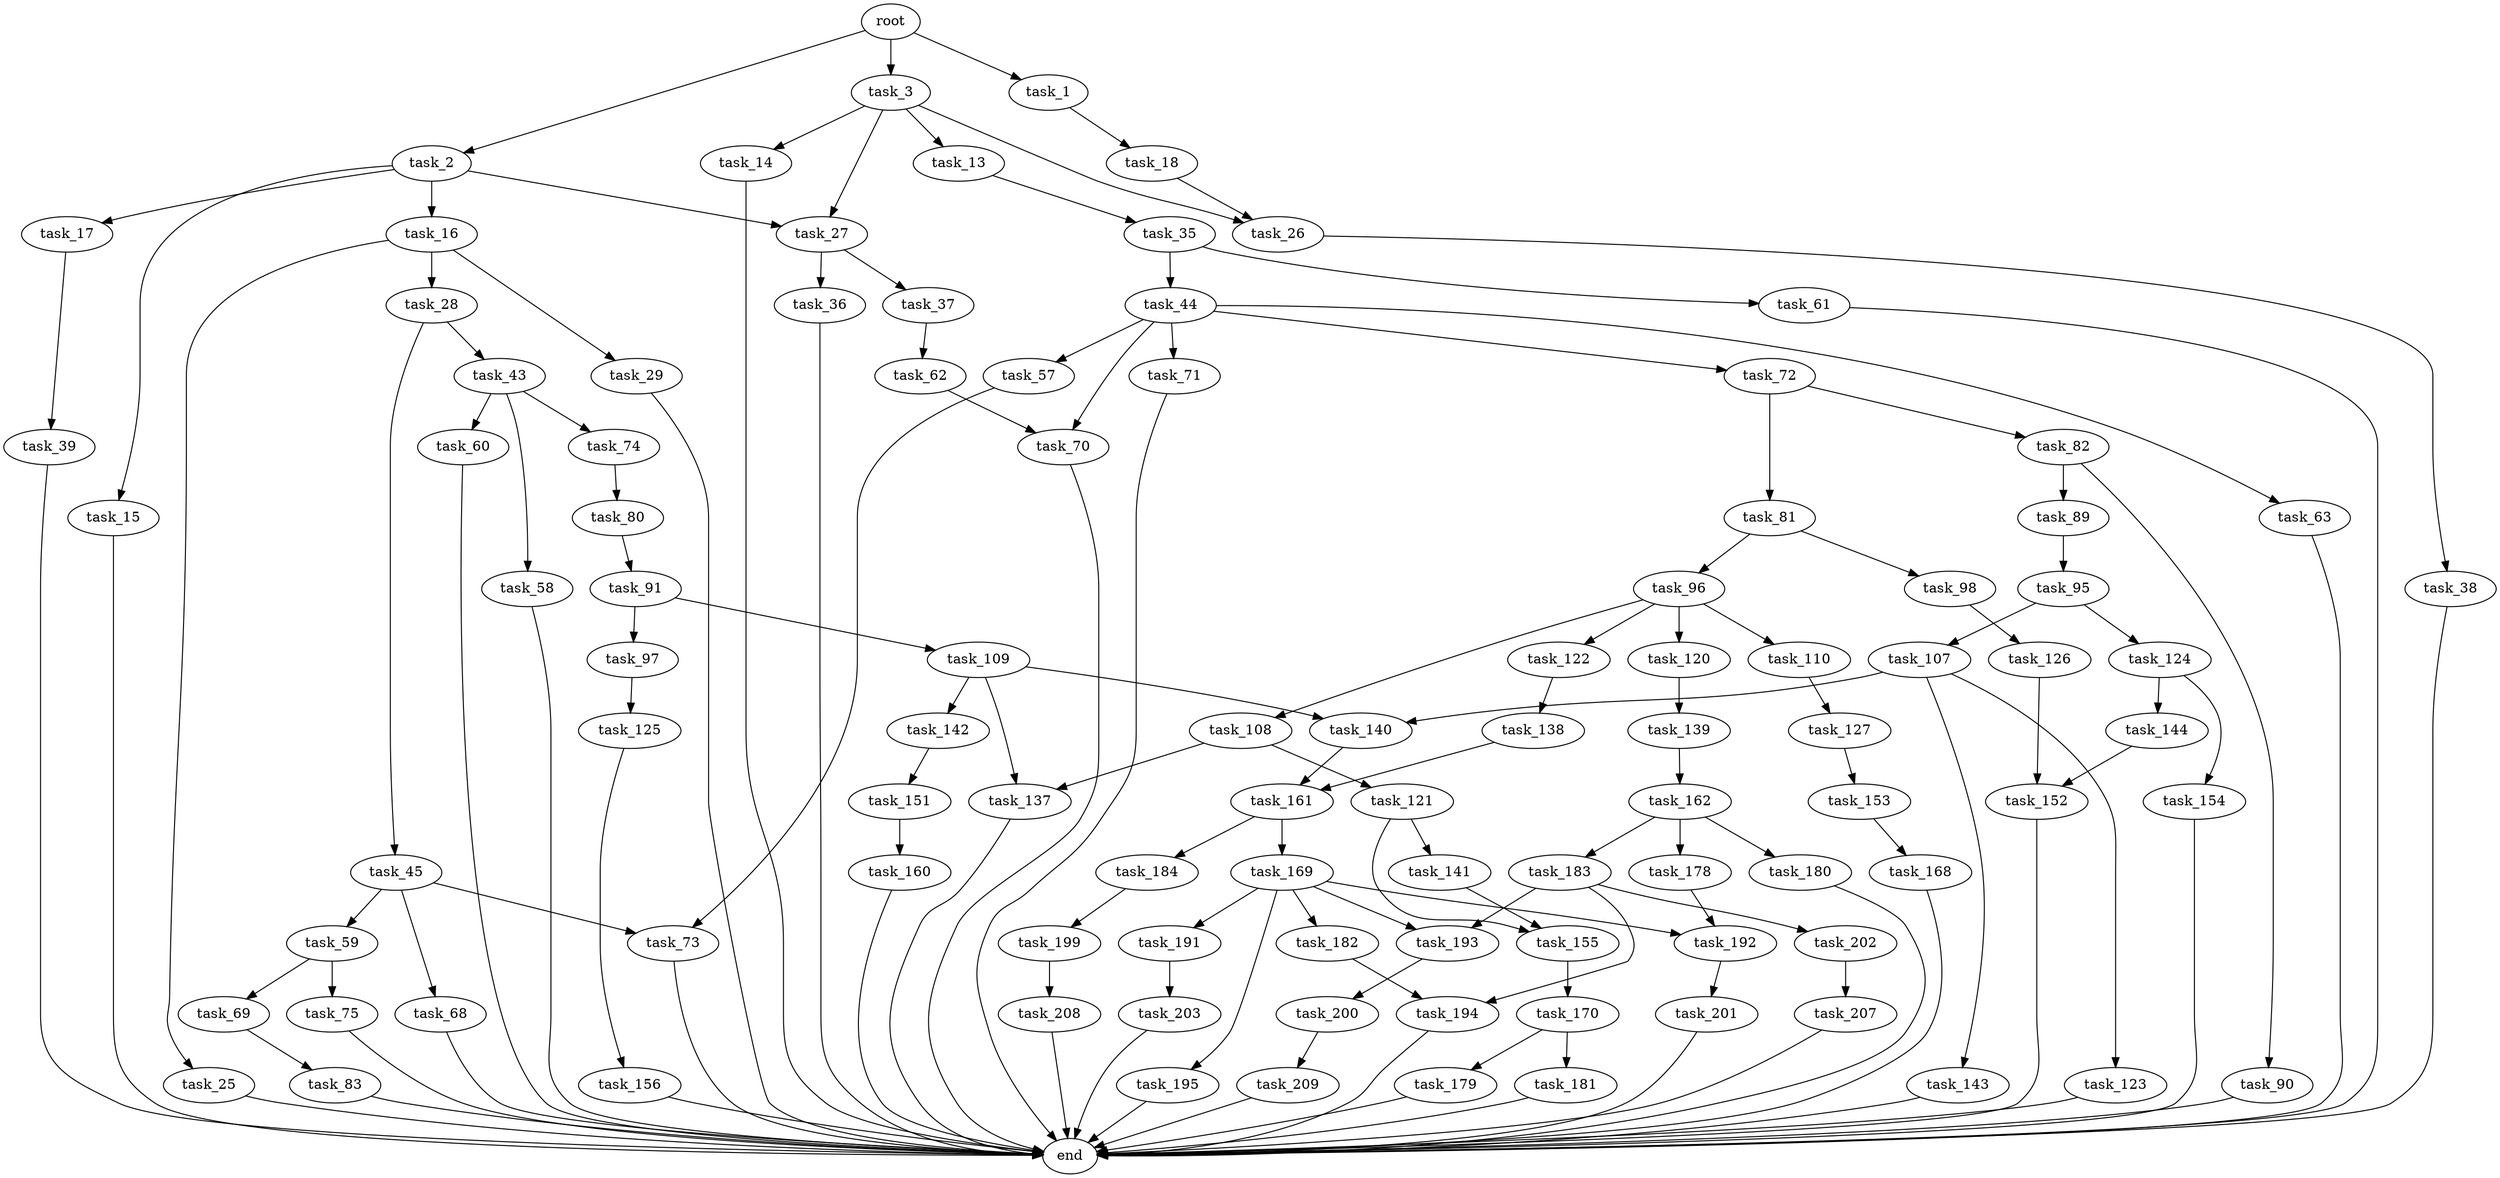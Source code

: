 digraph G {
  root [size="0.000000"];
  task_1 [size="260919857334.000000"];
  task_2 [size="231271772773.000000"];
  task_3 [size="532589045121.000000"];
  task_13 [size="134217728000.000000"];
  task_14 [size="212130730140.000000"];
  task_15 [size="481674865842.000000"];
  task_16 [size="870045254406.000000"];
  task_17 [size="21424973539.000000"];
  task_18 [size="21977126272.000000"];
  task_25 [size="231928233984.000000"];
  task_26 [size="68719476736.000000"];
  task_27 [size="28991029248.000000"];
  task_28 [size="155768643846.000000"];
  task_29 [size="549755813888.000000"];
  task_35 [size="99252377633.000000"];
  task_36 [size="10680523410.000000"];
  task_37 [size="1073741824000.000000"];
  task_38 [size="613341580359.000000"];
  task_39 [size="1143538730.000000"];
  task_43 [size="621651231813.000000"];
  task_44 [size="16585243731.000000"];
  task_45 [size="3939388333.000000"];
  task_57 [size="1073741824000.000000"];
  task_58 [size="9655682116.000000"];
  task_59 [size="368293445632.000000"];
  task_60 [size="68719476736.000000"];
  task_61 [size="7468094049.000000"];
  task_62 [size="4918065441.000000"];
  task_63 [size="28991029248.000000"];
  task_68 [size="79860889845.000000"];
  task_69 [size="523956026350.000000"];
  task_70 [size="782757789696.000000"];
  task_71 [size="429947974818.000000"];
  task_72 [size="1119836310996.000000"];
  task_73 [size="5317821942.000000"];
  task_74 [size="28991029248.000000"];
  task_75 [size="366792095470.000000"];
  task_80 [size="232905556358.000000"];
  task_81 [size="25725543893.000000"];
  task_82 [size="368293445632.000000"];
  task_83 [size="27528656610.000000"];
  task_89 [size="168176538265.000000"];
  task_90 [size="134217728000.000000"];
  task_91 [size="6609877211.000000"];
  task_95 [size="368293445632.000000"];
  task_96 [size="11103337676.000000"];
  task_97 [size="7781799879.000000"];
  task_98 [size="6205113499.000000"];
  task_107 [size="52157946045.000000"];
  task_108 [size="549755813888.000000"];
  task_109 [size="1111105998855.000000"];
  task_110 [size="647485881038.000000"];
  task_120 [size="549755813888.000000"];
  task_121 [size="22005571222.000000"];
  task_122 [size="41872737016.000000"];
  task_123 [size="667491705169.000000"];
  task_124 [size="1191918643194.000000"];
  task_125 [size="28730946579.000000"];
  task_126 [size="21546672617.000000"];
  task_127 [size="28991029248.000000"];
  task_137 [size="230062841546.000000"];
  task_138 [size="32682651202.000000"];
  task_139 [size="572290530156.000000"];
  task_140 [size="231928233984.000000"];
  task_141 [size="58133689414.000000"];
  task_142 [size="1073741824000.000000"];
  task_143 [size="15862438165.000000"];
  task_144 [size="13495362173.000000"];
  task_151 [size="29758939834.000000"];
  task_152 [size="585781213925.000000"];
  task_153 [size="99143155332.000000"];
  task_154 [size="243899392193.000000"];
  task_155 [size="3336357304.000000"];
  task_156 [size="28991029248.000000"];
  task_160 [size="68719476736.000000"];
  task_161 [size="549755813888.000000"];
  task_162 [size="1324459785616.000000"];
  task_168 [size="368293445632.000000"];
  task_169 [size="134217728000.000000"];
  task_170 [size="549755813888.000000"];
  task_178 [size="39633176119.000000"];
  task_179 [size="3798118230.000000"];
  task_180 [size="68719476736.000000"];
  task_181 [size="20932975731.000000"];
  task_182 [size="134217728000.000000"];
  task_183 [size="91405865810.000000"];
  task_184 [size="134217728000.000000"];
  task_191 [size="448601770681.000000"];
  task_192 [size="20583471011.000000"];
  task_193 [size="8615641965.000000"];
  task_194 [size="134217728000.000000"];
  task_195 [size="4359289492.000000"];
  task_199 [size="9724798713.000000"];
  task_200 [size="1073741824000.000000"];
  task_201 [size="7734317885.000000"];
  task_202 [size="496122957009.000000"];
  task_203 [size="359501895918.000000"];
  task_207 [size="2069689534.000000"];
  task_208 [size="22419172137.000000"];
  task_209 [size="68719476736.000000"];
  end [size="0.000000"];

  root -> task_1 [size="1.000000"];
  root -> task_2 [size="1.000000"];
  root -> task_3 [size="1.000000"];
  task_1 -> task_18 [size="301989888.000000"];
  task_2 -> task_15 [size="209715200.000000"];
  task_2 -> task_16 [size="209715200.000000"];
  task_2 -> task_17 [size="209715200.000000"];
  task_2 -> task_27 [size="209715200.000000"];
  task_3 -> task_13 [size="838860800.000000"];
  task_3 -> task_14 [size="838860800.000000"];
  task_3 -> task_26 [size="838860800.000000"];
  task_3 -> task_27 [size="838860800.000000"];
  task_13 -> task_35 [size="209715200.000000"];
  task_14 -> end [size="1.000000"];
  task_15 -> end [size="1.000000"];
  task_16 -> task_25 [size="679477248.000000"];
  task_16 -> task_28 [size="679477248.000000"];
  task_16 -> task_29 [size="679477248.000000"];
  task_17 -> task_39 [size="679477248.000000"];
  task_18 -> task_26 [size="33554432.000000"];
  task_25 -> end [size="1.000000"];
  task_26 -> task_38 [size="134217728.000000"];
  task_27 -> task_36 [size="75497472.000000"];
  task_27 -> task_37 [size="75497472.000000"];
  task_28 -> task_43 [size="301989888.000000"];
  task_28 -> task_45 [size="301989888.000000"];
  task_29 -> end [size="1.000000"];
  task_35 -> task_44 [size="301989888.000000"];
  task_35 -> task_61 [size="301989888.000000"];
  task_36 -> end [size="1.000000"];
  task_37 -> task_62 [size="838860800.000000"];
  task_38 -> end [size="1.000000"];
  task_39 -> end [size="1.000000"];
  task_43 -> task_58 [size="679477248.000000"];
  task_43 -> task_60 [size="679477248.000000"];
  task_43 -> task_74 [size="679477248.000000"];
  task_44 -> task_57 [size="301989888.000000"];
  task_44 -> task_63 [size="301989888.000000"];
  task_44 -> task_70 [size="301989888.000000"];
  task_44 -> task_71 [size="301989888.000000"];
  task_44 -> task_72 [size="301989888.000000"];
  task_45 -> task_59 [size="134217728.000000"];
  task_45 -> task_68 [size="134217728.000000"];
  task_45 -> task_73 [size="134217728.000000"];
  task_57 -> task_73 [size="838860800.000000"];
  task_58 -> end [size="1.000000"];
  task_59 -> task_69 [size="411041792.000000"];
  task_59 -> task_75 [size="411041792.000000"];
  task_60 -> end [size="1.000000"];
  task_61 -> end [size="1.000000"];
  task_62 -> task_70 [size="134217728.000000"];
  task_63 -> end [size="1.000000"];
  task_68 -> end [size="1.000000"];
  task_69 -> task_83 [size="838860800.000000"];
  task_70 -> end [size="1.000000"];
  task_71 -> end [size="1.000000"];
  task_72 -> task_81 [size="679477248.000000"];
  task_72 -> task_82 [size="679477248.000000"];
  task_73 -> end [size="1.000000"];
  task_74 -> task_80 [size="75497472.000000"];
  task_75 -> end [size="1.000000"];
  task_80 -> task_91 [size="301989888.000000"];
  task_81 -> task_96 [size="411041792.000000"];
  task_81 -> task_98 [size="411041792.000000"];
  task_82 -> task_89 [size="411041792.000000"];
  task_82 -> task_90 [size="411041792.000000"];
  task_83 -> end [size="1.000000"];
  task_89 -> task_95 [size="209715200.000000"];
  task_90 -> end [size="1.000000"];
  task_91 -> task_97 [size="209715200.000000"];
  task_91 -> task_109 [size="209715200.000000"];
  task_95 -> task_107 [size="411041792.000000"];
  task_95 -> task_124 [size="411041792.000000"];
  task_96 -> task_108 [size="536870912.000000"];
  task_96 -> task_110 [size="536870912.000000"];
  task_96 -> task_120 [size="536870912.000000"];
  task_96 -> task_122 [size="536870912.000000"];
  task_97 -> task_125 [size="134217728.000000"];
  task_98 -> task_126 [size="301989888.000000"];
  task_107 -> task_123 [size="209715200.000000"];
  task_107 -> task_140 [size="209715200.000000"];
  task_107 -> task_143 [size="209715200.000000"];
  task_108 -> task_121 [size="536870912.000000"];
  task_108 -> task_137 [size="536870912.000000"];
  task_109 -> task_137 [size="838860800.000000"];
  task_109 -> task_140 [size="838860800.000000"];
  task_109 -> task_142 [size="838860800.000000"];
  task_110 -> task_127 [size="536870912.000000"];
  task_120 -> task_139 [size="536870912.000000"];
  task_121 -> task_141 [size="411041792.000000"];
  task_121 -> task_155 [size="411041792.000000"];
  task_122 -> task_138 [size="134217728.000000"];
  task_123 -> end [size="1.000000"];
  task_124 -> task_144 [size="838860800.000000"];
  task_124 -> task_154 [size="838860800.000000"];
  task_125 -> task_156 [size="679477248.000000"];
  task_126 -> task_152 [size="33554432.000000"];
  task_127 -> task_153 [size="75497472.000000"];
  task_137 -> end [size="1.000000"];
  task_138 -> task_161 [size="33554432.000000"];
  task_139 -> task_162 [size="679477248.000000"];
  task_140 -> task_161 [size="301989888.000000"];
  task_141 -> task_155 [size="209715200.000000"];
  task_142 -> task_151 [size="838860800.000000"];
  task_143 -> end [size="1.000000"];
  task_144 -> task_152 [size="536870912.000000"];
  task_151 -> task_160 [size="33554432.000000"];
  task_152 -> end [size="1.000000"];
  task_153 -> task_168 [size="301989888.000000"];
  task_154 -> end [size="1.000000"];
  task_155 -> task_170 [size="134217728.000000"];
  task_156 -> end [size="1.000000"];
  task_160 -> end [size="1.000000"];
  task_161 -> task_169 [size="536870912.000000"];
  task_161 -> task_184 [size="536870912.000000"];
  task_162 -> task_178 [size="838860800.000000"];
  task_162 -> task_180 [size="838860800.000000"];
  task_162 -> task_183 [size="838860800.000000"];
  task_168 -> end [size="1.000000"];
  task_169 -> task_182 [size="209715200.000000"];
  task_169 -> task_191 [size="209715200.000000"];
  task_169 -> task_192 [size="209715200.000000"];
  task_169 -> task_193 [size="209715200.000000"];
  task_169 -> task_195 [size="209715200.000000"];
  task_170 -> task_179 [size="536870912.000000"];
  task_170 -> task_181 [size="536870912.000000"];
  task_178 -> task_192 [size="33554432.000000"];
  task_179 -> end [size="1.000000"];
  task_180 -> end [size="1.000000"];
  task_181 -> end [size="1.000000"];
  task_182 -> task_194 [size="209715200.000000"];
  task_183 -> task_193 [size="209715200.000000"];
  task_183 -> task_194 [size="209715200.000000"];
  task_183 -> task_202 [size="209715200.000000"];
  task_184 -> task_199 [size="209715200.000000"];
  task_191 -> task_203 [size="411041792.000000"];
  task_192 -> task_201 [size="838860800.000000"];
  task_193 -> task_200 [size="536870912.000000"];
  task_194 -> end [size="1.000000"];
  task_195 -> end [size="1.000000"];
  task_199 -> task_208 [size="209715200.000000"];
  task_200 -> task_209 [size="838860800.000000"];
  task_201 -> end [size="1.000000"];
  task_202 -> task_207 [size="411041792.000000"];
  task_203 -> end [size="1.000000"];
  task_207 -> end [size="1.000000"];
  task_208 -> end [size="1.000000"];
  task_209 -> end [size="1.000000"];
}
